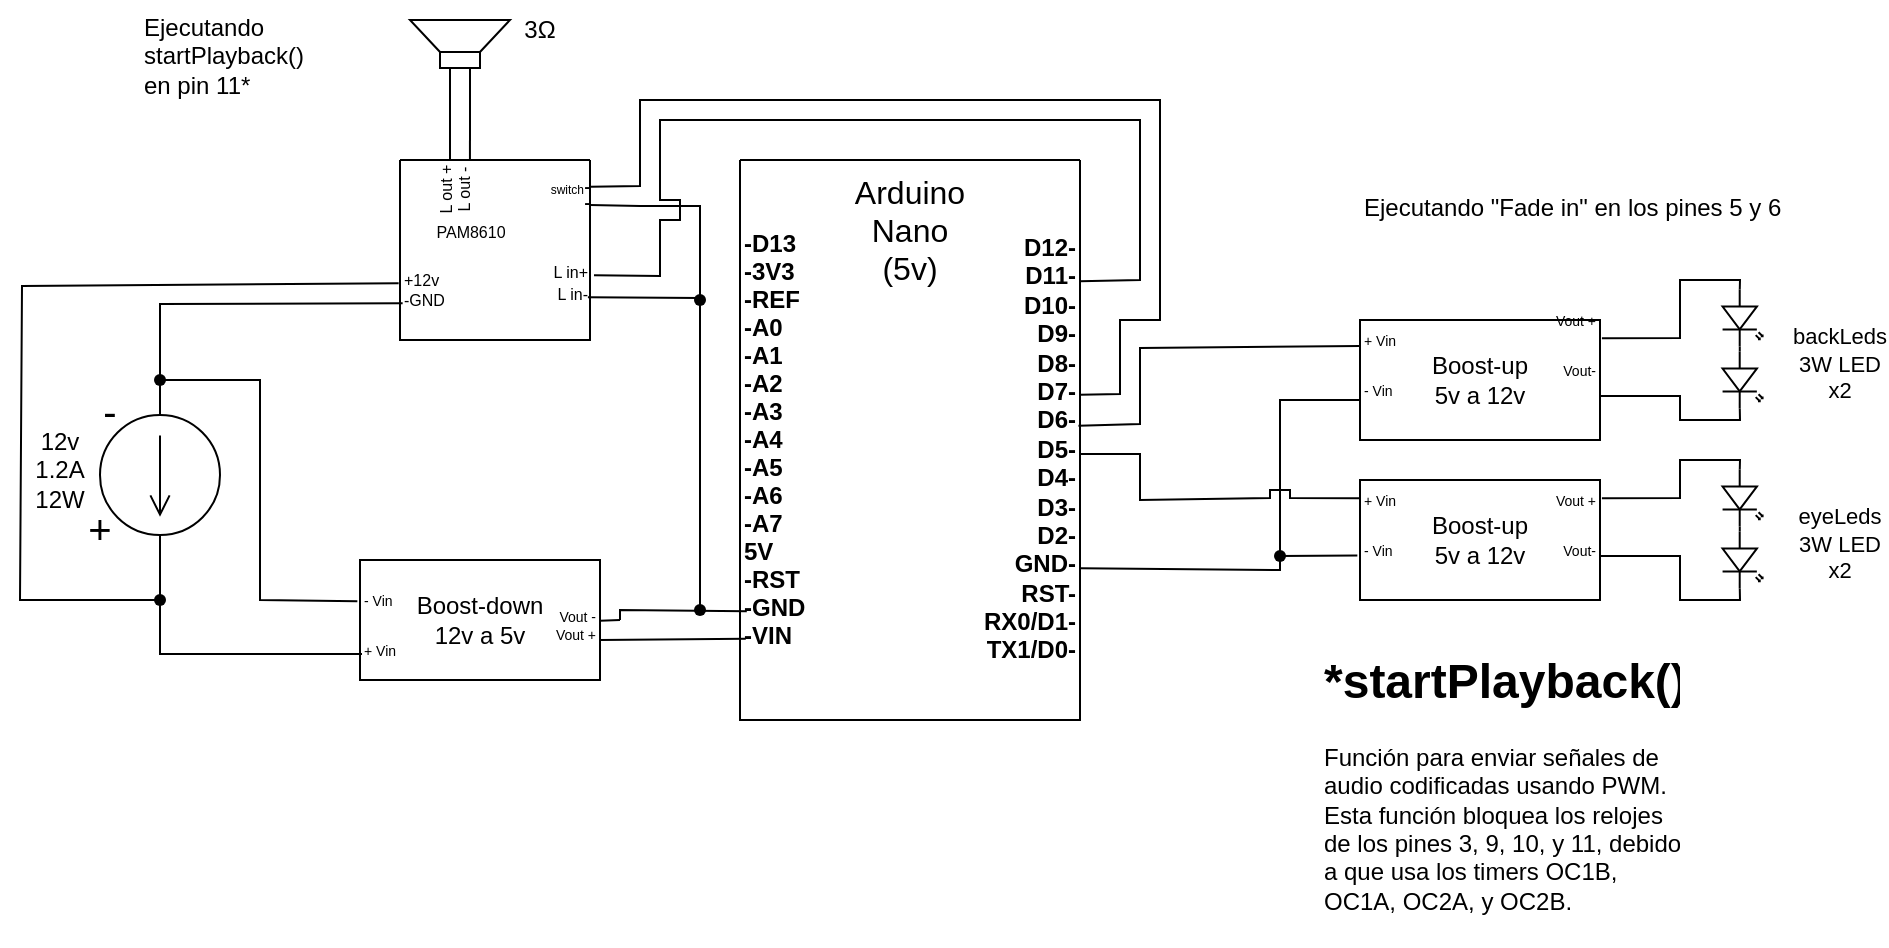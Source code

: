 <mxfile version="24.7.6">
  <diagram name="Page-1" id="7e0a89b8-554c-2b80-1dc8-d5c74ca68de4">
    <mxGraphModel dx="276" dy="149" grid="1" gridSize="10" guides="1" tooltips="1" connect="1" arrows="1" fold="1" page="1" pageScale="1" pageWidth="1100" pageHeight="850" background="none" math="0" shadow="0">
      <root>
        <mxCell id="0" />
        <mxCell id="1" parent="0" />
        <mxCell id="oNkfjemktj0R144j_IQj-2" value="" style="pointerEvents=1;verticalLabelPosition=bottom;shadow=0;dashed=0;align=center;html=1;verticalAlign=top;shape=mxgraph.electrical.signal_sources.source;aspect=fixed;points=[[0.5,0,0],[1,0.5,0],[0.5,1,0],[0,0.5,0]];elSignalType=dc2;rotation=0;" parent="1" vertex="1">
          <mxGeometry x="80" y="267.5" width="60" height="60" as="geometry" />
        </mxCell>
        <mxCell id="oNkfjemktj0R144j_IQj-3" value="12v&lt;div style=&quot;font-size: 12px;&quot;&gt;1.2A&lt;br style=&quot;font-size: 12px;&quot;&gt;&lt;/div&gt;&lt;div style=&quot;font-size: 12px;&quot;&gt;12W&lt;/div&gt;" style="text;html=1;align=center;verticalAlign=middle;whiteSpace=wrap;rounded=0;fontSize=12;" parent="1" vertex="1">
          <mxGeometry x="30" y="267.5" width="60" height="55" as="geometry" />
        </mxCell>
        <mxCell id="oNkfjemktj0R144j_IQj-7" value="&#xa;&#xa;-D13&#xa;-3V3&#xa;-REF&#xa;-A0&#xa;-A1&#xa;-A2&#xa;-A3&#xa;-A4&#xa;-A5&#xa;-A6&#xa;-A7&#xa;5V&#xa;-RST&#xa;-GND&#xa;-VIN&#xa;" style="swimlane;startSize=0;align=left;verticalAlign=top;" parent="1" vertex="1">
          <mxGeometry x="400" y="140" width="170" height="280" as="geometry" />
        </mxCell>
        <mxCell id="oNkfjemktj0R144j_IQj-9" value="&lt;div&gt;D12-&lt;/div&gt;&lt;div&gt;D11-&lt;/div&gt;&lt;div&gt;D10-&lt;/div&gt;&lt;div&gt;D9-&lt;/div&gt;&lt;div&gt;D8-&lt;/div&gt;&lt;div&gt;D7-&lt;/div&gt;&lt;div&gt;D6-&lt;/div&gt;&lt;div&gt;D5-&lt;/div&gt;&lt;div&gt;D4-&lt;/div&gt;&lt;div&gt;D3-&lt;/div&gt;&lt;div&gt;D2-&lt;/div&gt;&lt;div&gt;GND-&lt;/div&gt;&lt;div&gt;RST-&lt;/div&gt;&lt;div&gt;RX0/D1-&lt;/div&gt;&lt;div&gt;TX1/D0-&lt;/div&gt;&lt;div&gt;&lt;br&gt;&lt;/div&gt;" style="text;html=1;align=right;verticalAlign=top;whiteSpace=wrap;rounded=0;fontStyle=1" parent="oNkfjemktj0R144j_IQj-7" vertex="1">
          <mxGeometry x="110" y="30" width="60" height="170" as="geometry" />
        </mxCell>
        <mxCell id="oNkfjemktj0R144j_IQj-11" value="&lt;div&gt;Arduino Nano&lt;/div&gt;&lt;div&gt;(5v)&lt;/div&gt;" style="text;html=1;align=center;verticalAlign=middle;whiteSpace=wrap;rounded=0;fontSize=16;" parent="oNkfjemktj0R144j_IQj-7" vertex="1">
          <mxGeometry x="55" y="20" width="60" height="30" as="geometry" />
        </mxCell>
        <mxCell id="oNkfjemktj0R144j_IQj-12" value="" style="endArrow=none;html=1;rounded=0;entryX=0.5;entryY=1;entryDx=0;entryDy=0;entryPerimeter=0;" parent="1" source="e_Ju6X9RB5ed9B5Gke0L-20" target="oNkfjemktj0R144j_IQj-2" edge="1">
          <mxGeometry width="50" height="50" relative="1" as="geometry">
            <mxPoint x="110" y="387" as="sourcePoint" />
            <mxPoint x="123" y="246.5" as="targetPoint" />
            <Array as="points" />
          </mxGeometry>
        </mxCell>
        <mxCell id="oNkfjemktj0R144j_IQj-17" value="" style="endArrow=none;html=1;rounded=0;entryX=0.5;entryY=0;entryDx=0;entryDy=0;entryPerimeter=0;exitDx=0;exitDy=0;exitPerimeter=0;" parent="1" target="oNkfjemktj0R144j_IQj-2" edge="1" source="e_Ju6X9RB5ed9B5Gke0L-17">
          <mxGeometry width="50" height="50" relative="1" as="geometry">
            <mxPoint x="180" y="350" as="sourcePoint" />
            <mxPoint x="95" y="237.5" as="targetPoint" />
            <Array as="points">
              <mxPoint x="110" y="250" />
            </Array>
          </mxGeometry>
        </mxCell>
        <mxCell id="oNkfjemktj0R144j_IQj-18" value="+" style="text;html=1;align=center;verticalAlign=middle;whiteSpace=wrap;rounded=0;fontSize=20;" parent="1" vertex="1">
          <mxGeometry x="70" y="319" width="20" height="10" as="geometry" />
        </mxCell>
        <mxCell id="oNkfjemktj0R144j_IQj-19" value="&lt;div style=&quot;font-size: 20px;&quot;&gt;-&lt;/div&gt;" style="text;html=1;align=center;verticalAlign=middle;whiteSpace=wrap;rounded=0;fontSize=20;" parent="1" vertex="1">
          <mxGeometry x="80" y="255" width="10" height="20" as="geometry" />
        </mxCell>
        <mxCell id="oNkfjemktj0R144j_IQj-21" value="" style="endArrow=none;html=1;rounded=0;entryX=-0.001;entryY=0.152;entryDx=0;entryDy=0;entryPerimeter=0;exitX=0.996;exitY=0.688;exitDx=0;exitDy=0;exitPerimeter=0;" parent="1" source="oNkfjemktj0R144j_IQj-9" target="oNkfjemktj0R144j_IQj-22" edge="1">
          <mxGeometry width="50" height="50" relative="1" as="geometry">
            <mxPoint x="571" y="184" as="sourcePoint" />
            <mxPoint x="660" y="150" as="targetPoint" />
            <Array as="points">
              <mxPoint x="600" y="287" />
              <mxPoint x="600" y="310" />
              <mxPoint x="665" y="309" />
              <mxPoint x="665" y="305" />
              <mxPoint x="675" y="305" />
              <mxPoint x="675" y="309" />
            </Array>
          </mxGeometry>
        </mxCell>
        <mxCell id="oNkfjemktj0R144j_IQj-22" value="&lt;div&gt;Boost-up&lt;/div&gt;&lt;div&gt;5v a 12v&lt;br&gt;&lt;/div&gt;" style="rounded=0;whiteSpace=wrap;html=1;" parent="1" vertex="1">
          <mxGeometry x="710" y="300" width="120" height="60" as="geometry" />
        </mxCell>
        <mxCell id="oNkfjemktj0R144j_IQj-23" value="" style="endArrow=none;html=1;rounded=0;entryX=-0.011;entryY=0.629;entryDx=0;entryDy=0;entryPerimeter=0;exitX=1.002;exitY=0.729;exitDx=0;exitDy=0;exitPerimeter=0;" parent="1" source="oNkfjemktj0R144j_IQj-7" target="oNkfjemktj0R144j_IQj-22" edge="1">
          <mxGeometry width="50" height="50" relative="1" as="geometry">
            <mxPoint x="570" y="300" as="sourcePoint" />
            <mxPoint x="620" y="190" as="targetPoint" />
            <Array as="points">
              <mxPoint x="670" y="345" />
              <mxPoint x="670" y="338" />
            </Array>
          </mxGeometry>
        </mxCell>
        <mxCell id="oNkfjemktj0R144j_IQj-24" value="&lt;div&gt;Vout +&lt;/div&gt;&lt;div&gt;&lt;br&gt;&lt;/div&gt;&lt;div&gt;&lt;br&gt;&lt;/div&gt;&lt;div&gt;Vout-&lt;br&gt;&lt;/div&gt;" style="text;html=1;align=right;verticalAlign=top;whiteSpace=wrap;rounded=0;fontSize=7;" parent="1" vertex="1">
          <mxGeometry x="800" y="300" width="30" height="30" as="geometry" />
        </mxCell>
        <mxCell id="oNkfjemktj0R144j_IQj-25" value="&lt;div&gt;&lt;font style=&quot;font-size: 7px;&quot;&gt;+ Vin&lt;/font&gt;&lt;/div&gt;&lt;div&gt;&lt;font style=&quot;font-size: 7px;&quot;&gt;&lt;br&gt;&lt;/font&gt;&lt;/div&gt;&lt;div&gt;&lt;font style=&quot;font-size: 7px;&quot;&gt;&lt;br&gt;&lt;/font&gt;&lt;/div&gt;&lt;div&gt;&lt;font style=&quot;font-size: 7px;&quot;&gt;- Vin&lt;br&gt;&lt;/font&gt;&lt;/div&gt;" style="text;html=1;align=left;verticalAlign=top;whiteSpace=wrap;rounded=0;fontSize=7;" parent="1" vertex="1">
          <mxGeometry x="710" y="300" width="30" height="30" as="geometry" />
        </mxCell>
        <mxCell id="oNkfjemktj0R144j_IQj-27" value="" style="endArrow=none;html=1;rounded=0;entryX=1.008;entryY=0.152;entryDx=0;entryDy=0;entryPerimeter=0;exitX=0;exitY=0.57;exitDx=0;exitDy=0;exitPerimeter=0;" parent="1" source="oNkfjemktj0R144j_IQj-29" target="oNkfjemktj0R144j_IQj-22" edge="1">
          <mxGeometry width="50" height="50" relative="1" as="geometry">
            <mxPoint x="920" y="290" as="sourcePoint" />
            <mxPoint x="800" y="420" as="targetPoint" />
            <Array as="points">
              <mxPoint x="900" y="290" />
              <mxPoint x="870" y="290" />
              <mxPoint x="870" y="309" />
            </Array>
          </mxGeometry>
        </mxCell>
        <mxCell id="oNkfjemktj0R144j_IQj-29" value="" style="verticalLabelPosition=bottom;shadow=0;dashed=0;align=center;html=1;verticalAlign=top;shape=mxgraph.electrical.opto_electronics.led_2;pointerEvents=1;rotation=90;" parent="1" vertex="1">
          <mxGeometry x="887" y="299" width="28.57" height="20" as="geometry" />
        </mxCell>
        <mxCell id="oNkfjemktj0R144j_IQj-31" value="" style="verticalLabelPosition=bottom;shadow=0;dashed=0;align=center;html=1;verticalAlign=top;shape=mxgraph.electrical.opto_electronics.led_2;pointerEvents=1;rotation=90;" parent="1" vertex="1">
          <mxGeometry x="887" y="330" width="28.57" height="20" as="geometry" />
        </mxCell>
        <mxCell id="oNkfjemktj0R144j_IQj-34" value="&lt;div&gt;&lt;br&gt;&lt;/div&gt;&lt;div&gt;eyeLeds&lt;/div&gt;&lt;div&gt;3W LED x2&lt;/div&gt;" style="text;html=1;align=center;verticalAlign=middle;whiteSpace=wrap;rounded=0;fontSize=11;" parent="1" vertex="1">
          <mxGeometry x="930.0" y="310" width="40" height="30" as="geometry" />
        </mxCell>
        <mxCell id="oNkfjemktj0R144j_IQj-35" value="Ejecutando &quot;Fade in&quot; en los pines 5 y 6" style="text;html=1;whiteSpace=wrap;overflow=hidden;rounded=0;" parent="1" vertex="1">
          <mxGeometry x="710" y="150" width="260" height="30" as="geometry" />
        </mxCell>
        <mxCell id="oNkfjemktj0R144j_IQj-39" value="" style="pointerEvents=1;verticalLabelPosition=bottom;shadow=0;dashed=0;align=center;html=1;verticalAlign=top;shape=mxgraph.electrical.electro-mechanical.loudspeaker;rotation=-90;" parent="1" vertex="1">
          <mxGeometry x="240" y="65" width="40" height="50" as="geometry" />
        </mxCell>
        <mxCell id="oNkfjemktj0R144j_IQj-41" value="3Ω" style="text;html=1;align=center;verticalAlign=middle;whiteSpace=wrap;rounded=0;" parent="1" vertex="1">
          <mxGeometry x="270" y="60" width="60" height="30" as="geometry" />
        </mxCell>
        <mxCell id="oNkfjemktj0R144j_IQj-42" value="Ejecutando startPlayback() en pin 11*" style="text;html=1;whiteSpace=wrap;overflow=hidden;rounded=0;" parent="1" vertex="1">
          <mxGeometry x="100" y="60" width="90" height="60" as="geometry" />
        </mxCell>
        <mxCell id="oNkfjemktj0R144j_IQj-43" value="&lt;h1 style=&quot;margin-top: 0px;&quot;&gt;*startPlayback()&lt;br&gt;&lt;/h1&gt;&lt;p&gt;Función para enviar señales de audio codificadas usando PWM.&lt;br&gt;Esta función bloquea los relojes de los pines 3, 9, 10, y 11, debido a que usa los timers OC1B, OC1A, OC2A, y OC2B.&lt;/p&gt;" style="text;html=1;whiteSpace=wrap;overflow=hidden;rounded=0;" parent="1" vertex="1">
          <mxGeometry x="690" y="380" width="180" height="150" as="geometry" />
        </mxCell>
        <mxCell id="eKHMUdfdLuhqoT7u5Fwu-1" value="" style="endArrow=none;html=1;rounded=0;exitX=1;exitY=0.634;exitDx=0;exitDy=0;exitPerimeter=0;entryX=1;entryY=0.57;entryDx=0;entryDy=0;entryPerimeter=0;" parent="1" source="oNkfjemktj0R144j_IQj-22" target="oNkfjemktj0R144j_IQj-31" edge="1">
          <mxGeometry width="50" height="50" relative="1" as="geometry">
            <mxPoint x="850" y="350" as="sourcePoint" />
            <mxPoint x="941" y="338" as="targetPoint" />
            <Array as="points">
              <mxPoint x="870" y="338" />
              <mxPoint x="870" y="360" />
              <mxPoint x="900" y="360" />
            </Array>
          </mxGeometry>
        </mxCell>
        <mxCell id="eKHMUdfdLuhqoT7u5Fwu-3" value="" style="endArrow=none;html=1;rounded=0;entryX=0;entryY=0.57;entryDx=0;entryDy=0;entryPerimeter=0;exitX=1;exitY=0.57;exitDx=0;exitDy=0;exitPerimeter=0;" parent="1" source="oNkfjemktj0R144j_IQj-29" target="oNkfjemktj0R144j_IQj-31" edge="1">
          <mxGeometry width="50" height="50" relative="1" as="geometry">
            <mxPoint x="830" y="300" as="sourcePoint" />
            <mxPoint x="880" y="250" as="targetPoint" />
          </mxGeometry>
        </mxCell>
        <mxCell id="eKHMUdfdLuhqoT7u5Fwu-4" value="&lt;div&gt;Boost-up&lt;/div&gt;&lt;div&gt;5v a 12v&lt;br&gt;&lt;/div&gt;" style="rounded=0;whiteSpace=wrap;html=1;" parent="1" vertex="1">
          <mxGeometry x="710" y="220" width="120" height="60" as="geometry" />
        </mxCell>
        <mxCell id="eKHMUdfdLuhqoT7u5Fwu-5" value="&lt;div&gt;Vout +&lt;/div&gt;&lt;div&gt;&lt;br&gt;&lt;/div&gt;&lt;div&gt;&lt;br&gt;&lt;/div&gt;&lt;div&gt;Vout-&lt;br&gt;&lt;/div&gt;" style="text;html=1;align=right;verticalAlign=top;whiteSpace=wrap;rounded=0;fontSize=7;" parent="1" vertex="1">
          <mxGeometry x="800" y="210" width="30" height="30" as="geometry" />
        </mxCell>
        <mxCell id="eKHMUdfdLuhqoT7u5Fwu-6" value="&lt;div&gt;&lt;font style=&quot;font-size: 7px;&quot;&gt;+ Vin&lt;/font&gt;&lt;/div&gt;&lt;div&gt;&lt;font style=&quot;font-size: 7px;&quot;&gt;&lt;br&gt;&lt;/font&gt;&lt;/div&gt;&lt;div&gt;&lt;font style=&quot;font-size: 7px;&quot;&gt;&lt;br&gt;&lt;/font&gt;&lt;/div&gt;&lt;div&gt;&lt;font style=&quot;font-size: 7px;&quot;&gt;- Vin&lt;br&gt;&lt;/font&gt;&lt;/div&gt;" style="text;html=1;align=left;verticalAlign=top;whiteSpace=wrap;rounded=0;fontSize=7;" parent="1" vertex="1">
          <mxGeometry x="710" y="220" width="30" height="30" as="geometry" />
        </mxCell>
        <mxCell id="eKHMUdfdLuhqoT7u5Fwu-7" value="" style="endArrow=none;html=1;rounded=0;entryX=1.008;entryY=0.152;entryDx=0;entryDy=0;entryPerimeter=0;exitX=0;exitY=0.57;exitDx=0;exitDy=0;exitPerimeter=0;" parent="1" source="eKHMUdfdLuhqoT7u5Fwu-8" target="eKHMUdfdLuhqoT7u5Fwu-4" edge="1">
          <mxGeometry width="50" height="50" relative="1" as="geometry">
            <mxPoint x="920" y="200" as="sourcePoint" />
            <mxPoint x="800" y="330" as="targetPoint" />
            <Array as="points">
              <mxPoint x="900" y="200" />
              <mxPoint x="870" y="200" />
              <mxPoint x="870" y="229" />
            </Array>
          </mxGeometry>
        </mxCell>
        <mxCell id="eKHMUdfdLuhqoT7u5Fwu-8" value="" style="verticalLabelPosition=bottom;shadow=0;dashed=0;align=center;html=1;verticalAlign=top;shape=mxgraph.electrical.opto_electronics.led_2;pointerEvents=1;rotation=90;" parent="1" vertex="1">
          <mxGeometry x="887" y="209" width="28.57" height="20" as="geometry" />
        </mxCell>
        <mxCell id="eKHMUdfdLuhqoT7u5Fwu-9" value="" style="verticalLabelPosition=bottom;shadow=0;dashed=0;align=center;html=1;verticalAlign=top;shape=mxgraph.electrical.opto_electronics.led_2;pointerEvents=1;rotation=90;" parent="1" vertex="1">
          <mxGeometry x="887" y="240" width="28.57" height="20" as="geometry" />
        </mxCell>
        <mxCell id="eKHMUdfdLuhqoT7u5Fwu-10" value="&lt;div&gt;&lt;br&gt;&lt;/div&gt;&lt;div&gt;backLeds&lt;/div&gt;&lt;div&gt;3W LED x2&lt;/div&gt;" style="text;html=1;align=center;verticalAlign=middle;whiteSpace=wrap;rounded=0;fontSize=11;" parent="1" vertex="1">
          <mxGeometry x="930.0" y="220" width="40" height="30" as="geometry" />
        </mxCell>
        <mxCell id="eKHMUdfdLuhqoT7u5Fwu-11" value="" style="endArrow=none;html=1;rounded=0;exitX=1;exitY=0.634;exitDx=0;exitDy=0;exitPerimeter=0;entryX=1;entryY=0.57;entryDx=0;entryDy=0;entryPerimeter=0;" parent="1" source="eKHMUdfdLuhqoT7u5Fwu-4" target="eKHMUdfdLuhqoT7u5Fwu-9" edge="1">
          <mxGeometry width="50" height="50" relative="1" as="geometry">
            <mxPoint x="850" y="260" as="sourcePoint" />
            <mxPoint x="941" y="248" as="targetPoint" />
            <Array as="points">
              <mxPoint x="870" y="258" />
              <mxPoint x="870" y="270" />
              <mxPoint x="900" y="270" />
            </Array>
          </mxGeometry>
        </mxCell>
        <mxCell id="eKHMUdfdLuhqoT7u5Fwu-12" value="" style="endArrow=none;html=1;rounded=0;entryX=0;entryY=0.57;entryDx=0;entryDy=0;entryPerimeter=0;exitX=1;exitY=0.57;exitDx=0;exitDy=0;exitPerimeter=0;" parent="1" source="eKHMUdfdLuhqoT7u5Fwu-8" target="eKHMUdfdLuhqoT7u5Fwu-9" edge="1">
          <mxGeometry width="50" height="50" relative="1" as="geometry">
            <mxPoint x="830" y="210" as="sourcePoint" />
            <mxPoint x="880" y="160" as="targetPoint" />
          </mxGeometry>
        </mxCell>
        <mxCell id="eKHMUdfdLuhqoT7u5Fwu-13" value="" style="endArrow=none;html=1;rounded=0;entryX=-0.017;entryY=0.633;entryDx=0;entryDy=0;entryPerimeter=0;" parent="1" edge="1">
          <mxGeometry width="50" height="50" relative="1" as="geometry">
            <mxPoint x="670" y="340" as="sourcePoint" />
            <mxPoint x="710.0" y="260.0" as="targetPoint" />
            <Array as="points">
              <mxPoint x="670" y="260" />
            </Array>
          </mxGeometry>
        </mxCell>
        <mxCell id="eKHMUdfdLuhqoT7u5Fwu-14" value="" style="endArrow=none;html=1;rounded=0;exitX=0.987;exitY=0.605;exitDx=0;exitDy=0;exitPerimeter=0;" parent="1" source="oNkfjemktj0R144j_IQj-9" edge="1">
          <mxGeometry width="50" height="50" relative="1" as="geometry">
            <mxPoint x="650" y="270" as="sourcePoint" />
            <mxPoint x="710" y="233" as="targetPoint" />
            <Array as="points">
              <mxPoint x="600" y="272" />
              <mxPoint x="600" y="234" />
            </Array>
          </mxGeometry>
        </mxCell>
        <mxCell id="eKHMUdfdLuhqoT7u5Fwu-15" value="" style="shape=waypoint;sketch=0;fillStyle=solid;size=6;pointerEvents=1;points=[];fillColor=none;resizable=0;rotatable=0;perimeter=centerPerimeter;snapToPoint=1;" parent="1" vertex="1">
          <mxGeometry x="660" y="328" width="20" height="20" as="geometry" />
        </mxCell>
        <mxCell id="e_Ju6X9RB5ed9B5Gke0L-2" value="&lt;div&gt;Boost-down&lt;/div&gt;&lt;div&gt;12v a 5v&lt;br&gt;&lt;/div&gt;" style="rounded=0;whiteSpace=wrap;html=1;" vertex="1" parent="1">
          <mxGeometry x="210" y="340" width="120" height="60" as="geometry" />
        </mxCell>
        <mxCell id="e_Ju6X9RB5ed9B5Gke0L-3" value="&lt;div&gt;&lt;br&gt;&lt;/div&gt;&lt;div&gt;Vout -&lt;/div&gt;&lt;div&gt;Vout +&lt;br&gt;&lt;/div&gt;" style="text;html=1;align=right;verticalAlign=top;whiteSpace=wrap;rounded=0;fontSize=7;" vertex="1" parent="1">
          <mxGeometry x="300" y="350" width="30" height="30" as="geometry" />
        </mxCell>
        <mxCell id="e_Ju6X9RB5ed9B5Gke0L-4" value="&lt;font style=&quot;font-size: 7px;&quot;&gt;- Vin&lt;/font&gt;&lt;div&gt;&lt;font style=&quot;font-size: 7px;&quot;&gt;&lt;br&gt;&lt;/font&gt;&lt;/div&gt;&lt;div&gt;&lt;font style=&quot;font-size: 7px;&quot;&gt;&lt;br&gt;&lt;/font&gt;&lt;/div&gt;&lt;div&gt;&lt;font style=&quot;font-size: 7px;&quot;&gt;+ Vin&lt;br&gt;&lt;/font&gt;&lt;/div&gt;" style="text;html=1;align=left;verticalAlign=top;whiteSpace=wrap;rounded=0;fontSize=7;" vertex="1" parent="1">
          <mxGeometry x="210" y="350" width="30" height="30" as="geometry" />
        </mxCell>
        <mxCell id="e_Ju6X9RB5ed9B5Gke0L-5" value="" style="endArrow=none;html=1;rounded=0;exitX=1;exitY=1;exitDx=0;exitDy=0;entryX=0.017;entryY=0.855;entryDx=0;entryDy=0;entryPerimeter=0;" edge="1" parent="1" source="e_Ju6X9RB5ed9B5Gke0L-3" target="oNkfjemktj0R144j_IQj-7">
          <mxGeometry width="50" height="50" relative="1" as="geometry">
            <mxPoint x="280" y="380" as="sourcePoint" />
            <mxPoint x="330" y="330" as="targetPoint" />
          </mxGeometry>
        </mxCell>
        <mxCell id="e_Ju6X9RB5ed9B5Gke0L-6" value="" style="endArrow=none;html=1;rounded=0;entryX=0.02;entryY=0.806;entryDx=0;entryDy=0;entryPerimeter=0;" edge="1" parent="1" target="oNkfjemktj0R144j_IQj-7">
          <mxGeometry width="50" height="50" relative="1" as="geometry">
            <mxPoint x="340" y="370" as="sourcePoint" />
            <mxPoint x="360" y="350" as="targetPoint" />
            <Array as="points">
              <mxPoint x="340" y="370" />
              <mxPoint x="340" y="365" />
            </Array>
          </mxGeometry>
        </mxCell>
        <mxCell id="e_Ju6X9RB5ed9B5Gke0L-7" value="" style="swimlane;startSize=0;" vertex="1" parent="1">
          <mxGeometry x="230" y="140" width="95" height="90" as="geometry">
            <mxRectangle x="230" y="140" width="50" height="40" as="alternateBounds" />
          </mxGeometry>
        </mxCell>
        <mxCell id="e_Ju6X9RB5ed9B5Gke0L-8" value="&lt;font style=&quot;font-size: 8px;&quot;&gt;PAM8610&lt;/font&gt;" style="text;html=1;align=center;verticalAlign=middle;resizable=0;points=[];autosize=1;strokeColor=none;fillColor=none;" vertex="1" parent="e_Ju6X9RB5ed9B5Gke0L-7">
          <mxGeometry x="5" y="20" width="60" height="30" as="geometry" />
        </mxCell>
        <mxCell id="e_Ju6X9RB5ed9B5Gke0L-9" value="&lt;div style=&quot;font-size: 8px;&quot; align=&quot;left&quot;&gt;&lt;font style=&quot;font-size: 8px;&quot;&gt;+12v&lt;/font&gt;&lt;/div&gt;&lt;div style=&quot;font-size: 8px;&quot; align=&quot;left&quot;&gt;&lt;font style=&quot;font-size: 8px;&quot;&gt;-GND&lt;br&gt;&lt;/font&gt;&lt;/div&gt;" style="text;html=1;align=left;verticalAlign=middle;resizable=0;points=[];autosize=1;strokeColor=none;fillColor=none;" vertex="1" parent="e_Ju6X9RB5ed9B5Gke0L-7">
          <mxGeometry y="50" width="40" height="30" as="geometry" />
        </mxCell>
        <mxCell id="e_Ju6X9RB5ed9B5Gke0L-10" value="&lt;div&gt;&lt;font style=&quot;font-size: 6px;&quot;&gt;switch&lt;/font&gt;-&lt;/div&gt;&lt;div style=&quot;line-height: 20%;&quot;&gt;-&lt;br&gt;&lt;/div&gt;" style="text;html=1;align=right;verticalAlign=middle;resizable=0;points=[];autosize=1;strokeColor=none;fillColor=none;spacing=0;" vertex="1" parent="e_Ju6X9RB5ed9B5Gke0L-7">
          <mxGeometry x="55" width="40" height="30" as="geometry" />
        </mxCell>
        <mxCell id="e_Ju6X9RB5ed9B5Gke0L-11" value="&lt;p style=&quot;line-height: 80%;&quot;&gt;&lt;/p&gt;&lt;div align=&quot;right&quot;&gt;&lt;font style=&quot;font-size: 8px;&quot;&gt;L in+&lt;br&gt;&lt;/font&gt;&lt;/div&gt;&lt;div style=&quot;line-height: 80%;&quot; align=&quot;right&quot;&gt;&lt;font style=&quot;font-size: 8px;&quot;&gt;L in-&lt;br&gt;&lt;/font&gt;&lt;/div&gt;&lt;p&gt;&lt;/p&gt;" style="text;html=1;align=right;verticalAlign=middle;resizable=0;points=[];autosize=1;strokeColor=none;fillColor=none;spacing=2;" vertex="1" parent="e_Ju6X9RB5ed9B5Gke0L-7">
          <mxGeometry x="55" y="30" width="40" height="60" as="geometry" />
        </mxCell>
        <mxCell id="e_Ju6X9RB5ed9B5Gke0L-15" value="" style="endArrow=none;html=1;rounded=0;entryX=0;entryY=0.4;entryDx=0;entryDy=0;entryPerimeter=0;exitX=0.8;exitY=0.417;exitDx=0;exitDy=0;exitPerimeter=0;" edge="1" parent="1" source="e_Ju6X9RB5ed9B5Gke0L-13" target="oNkfjemktj0R144j_IQj-39">
          <mxGeometry width="50" height="50" relative="1" as="geometry">
            <mxPoint x="230" y="220" as="sourcePoint" />
            <mxPoint x="280" y="170" as="targetPoint" />
          </mxGeometry>
        </mxCell>
        <mxCell id="e_Ju6X9RB5ed9B5Gke0L-16" value="" style="endArrow=none;html=1;rounded=0;entryX=0;entryY=0.6;entryDx=0;entryDy=0;entryPerimeter=0;exitX=0.8;exitY=0.583;exitDx=0;exitDy=0;exitPerimeter=0;" edge="1" parent="1" source="e_Ju6X9RB5ed9B5Gke0L-13" target="oNkfjemktj0R144j_IQj-39">
          <mxGeometry width="50" height="50" relative="1" as="geometry">
            <mxPoint x="269.83" y="140" as="sourcePoint" />
            <mxPoint x="269.83" y="110" as="targetPoint" />
          </mxGeometry>
        </mxCell>
        <mxCell id="e_Ju6X9RB5ed9B5Gke0L-13" value="&lt;p style=&quot;line-height: 160%;&quot;&gt;&lt;/p&gt;&lt;div style=&quot;font-size: 8px; line-height: 80%;&quot;&gt;&lt;font style=&quot;font-size: 8px;&quot;&gt;L out +&lt;/font&gt;&lt;/div&gt;&lt;div style=&quot;font-size: 8px; line-height: 160%;&quot;&gt;&lt;font style=&quot;font-size: 8px;&quot;&gt;L out -&lt;br&gt;&lt;/font&gt;&lt;/div&gt;&lt;p&gt;&lt;/p&gt;" style="text;html=1;align=center;verticalAlign=middle;resizable=0;points=[];autosize=1;strokeColor=none;fillColor=none;rotation=-90;" vertex="1" parent="1">
          <mxGeometry x="235" y="125" width="50" height="60" as="geometry" />
        </mxCell>
        <mxCell id="e_Ju6X9RB5ed9B5Gke0L-18" value="" style="endArrow=none;html=1;rounded=0;entryDx=0;entryDy=0;entryPerimeter=0;exitX=-0.044;exitY=0.356;exitDx=0;exitDy=0;exitPerimeter=0;" edge="1" parent="1" source="e_Ju6X9RB5ed9B5Gke0L-4" target="e_Ju6X9RB5ed9B5Gke0L-17">
          <mxGeometry width="50" height="50" relative="1" as="geometry">
            <mxPoint x="209" y="361" as="sourcePoint" />
            <mxPoint x="110" y="268" as="targetPoint" />
            <Array as="points">
              <mxPoint x="160" y="360" />
              <mxPoint x="160" y="250" />
            </Array>
          </mxGeometry>
        </mxCell>
        <mxCell id="e_Ju6X9RB5ed9B5Gke0L-17" value="" style="shape=waypoint;sketch=0;fillStyle=solid;size=6;pointerEvents=1;points=[];fillColor=none;resizable=0;rotatable=0;perimeter=centerPerimeter;snapToPoint=1;" vertex="1" parent="1">
          <mxGeometry x="100" y="240" width="20" height="20" as="geometry" />
        </mxCell>
        <mxCell id="e_Ju6X9RB5ed9B5Gke0L-19" value="" style="endArrow=none;html=1;rounded=0;exitX=0.6;exitY=0.583;exitDx=0;exitDy=0;exitPerimeter=0;entryX=0.033;entryY=0.722;entryDx=0;entryDy=0;entryPerimeter=0;" edge="1" parent="1" source="e_Ju6X9RB5ed9B5Gke0L-17" target="e_Ju6X9RB5ed9B5Gke0L-9">
          <mxGeometry width="50" height="50" relative="1" as="geometry">
            <mxPoint x="190" y="270" as="sourcePoint" />
            <mxPoint x="240" y="220" as="targetPoint" />
            <Array as="points">
              <mxPoint x="110" y="212" />
            </Array>
          </mxGeometry>
        </mxCell>
        <mxCell id="e_Ju6X9RB5ed9B5Gke0L-21" value="" style="endArrow=none;html=1;rounded=0;entryDx=0;entryDy=0;entryPerimeter=0;" edge="1" parent="1" target="e_Ju6X9RB5ed9B5Gke0L-20">
          <mxGeometry width="50" height="50" relative="1" as="geometry">
            <mxPoint x="110" y="387" as="sourcePoint" />
            <mxPoint x="110" y="328" as="targetPoint" />
            <Array as="points">
              <mxPoint x="211" y="387" />
              <mxPoint x="110" y="387" />
            </Array>
          </mxGeometry>
        </mxCell>
        <mxCell id="e_Ju6X9RB5ed9B5Gke0L-20" value="" style="shape=waypoint;sketch=0;fillStyle=solid;size=6;pointerEvents=1;points=[];fillColor=none;resizable=0;rotatable=0;perimeter=centerPerimeter;snapToPoint=1;" vertex="1" parent="1">
          <mxGeometry x="100" y="350" width="20" height="20" as="geometry" />
        </mxCell>
        <mxCell id="e_Ju6X9RB5ed9B5Gke0L-22" value="" style="endArrow=none;html=1;rounded=0;exitX=0.5;exitY=0.383;exitDx=0;exitDy=0;exitPerimeter=0;entryX=-0.007;entryY=0.685;entryDx=0;entryDy=0;entryPerimeter=0;" edge="1" parent="1" source="e_Ju6X9RB5ed9B5Gke0L-20" target="e_Ju6X9RB5ed9B5Gke0L-7">
          <mxGeometry width="50" height="50" relative="1" as="geometry">
            <mxPoint x="190" y="330" as="sourcePoint" />
            <mxPoint x="240" y="280" as="targetPoint" />
            <Array as="points">
              <mxPoint x="40" y="360" />
              <mxPoint x="41" y="203" />
            </Array>
          </mxGeometry>
        </mxCell>
        <mxCell id="e_Ju6X9RB5ed9B5Gke0L-23" value="" style="endArrow=none;html=1;rounded=0;exitX=1.05;exitY=0.461;exitDx=0;exitDy=0;exitPerimeter=0;entryX=0.998;entryY=0.18;entryDx=0;entryDy=0;entryPerimeter=0;" edge="1" parent="1" source="e_Ju6X9RB5ed9B5Gke0L-11" target="oNkfjemktj0R144j_IQj-9">
          <mxGeometry width="50" height="50" relative="1" as="geometry">
            <mxPoint x="370" y="260" as="sourcePoint" />
            <mxPoint x="420" y="210" as="targetPoint" />
            <Array as="points">
              <mxPoint x="360" y="198" />
              <mxPoint x="360" y="170" />
              <mxPoint x="370" y="170" />
              <mxPoint x="370" y="160" />
              <mxPoint x="360" y="160" />
              <mxPoint x="360" y="120" />
              <mxPoint x="600" y="120" />
              <mxPoint x="600" y="200" />
            </Array>
          </mxGeometry>
        </mxCell>
        <mxCell id="e_Ju6X9RB5ed9B5Gke0L-26" value="" style="endArrow=none;html=1;rounded=0;exitX=1.001;exitY=0.679;exitDx=0;exitDy=0;exitPerimeter=0;" edge="1" parent="1" source="e_Ju6X9RB5ed9B5Gke0L-3">
          <mxGeometry width="50" height="50" relative="1" as="geometry">
            <mxPoint x="330" y="370" as="sourcePoint" />
            <mxPoint x="340" y="370" as="targetPoint" />
            <Array as="points" />
          </mxGeometry>
        </mxCell>
        <mxCell id="e_Ju6X9RB5ed9B5Gke0L-24" value="" style="shape=waypoint;sketch=0;fillStyle=solid;size=6;pointerEvents=1;points=[];fillColor=none;resizable=0;rotatable=0;perimeter=centerPerimeter;snapToPoint=1;" vertex="1" parent="1">
          <mxGeometry x="370" y="355" width="20" height="20" as="geometry" />
        </mxCell>
        <mxCell id="e_Ju6X9RB5ed9B5Gke0L-27" value="" style="endArrow=none;html=1;rounded=0;entryX=0.974;entryY=0.644;entryDx=0;entryDy=0;entryPerimeter=0;" edge="1" parent="1" source="e_Ju6X9RB5ed9B5Gke0L-24" target="e_Ju6X9RB5ed9B5Gke0L-11">
          <mxGeometry width="50" height="50" relative="1" as="geometry">
            <mxPoint x="360" y="320" as="sourcePoint" />
            <mxPoint x="410" y="270" as="targetPoint" />
            <Array as="points">
              <mxPoint x="380" y="209" />
            </Array>
          </mxGeometry>
        </mxCell>
        <mxCell id="e_Ju6X9RB5ed9B5Gke0L-28" value="" style="endArrow=none;html=1;rounded=0;exitX=1;exitY=0.25;exitDx=0;exitDy=0;" edge="1" parent="1" source="e_Ju6X9RB5ed9B5Gke0L-7">
          <mxGeometry width="50" height="50" relative="1" as="geometry">
            <mxPoint x="330" y="170" as="sourcePoint" />
            <mxPoint x="380" y="163" as="targetPoint" />
            <Array as="points">
              <mxPoint x="350" y="163" />
              <mxPoint x="380" y="163" />
              <mxPoint x="380" y="210" />
            </Array>
          </mxGeometry>
        </mxCell>
        <mxCell id="e_Ju6X9RB5ed9B5Gke0L-29" value="" style="shape=waypoint;sketch=0;fillStyle=solid;size=6;pointerEvents=1;points=[];fillColor=none;resizable=0;rotatable=0;perimeter=centerPerimeter;snapToPoint=1;" vertex="1" parent="1">
          <mxGeometry x="370" y="200" width="20" height="20" as="geometry" />
        </mxCell>
        <mxCell id="e_Ju6X9RB5ed9B5Gke0L-31" value="" style="endArrow=none;html=1;rounded=0;entryX=1.008;entryY=0.444;entryDx=0;entryDy=0;entryPerimeter=0;exitX=1;exitY=0.514;exitDx=0;exitDy=0;exitPerimeter=0;" edge="1" parent="1" source="oNkfjemktj0R144j_IQj-9" target="e_Ju6X9RB5ed9B5Gke0L-10">
          <mxGeometry width="50" height="50" relative="1" as="geometry">
            <mxPoint x="440" y="250" as="sourcePoint" />
            <mxPoint x="490" y="200" as="targetPoint" />
            <Array as="points">
              <mxPoint x="590" y="257" />
              <mxPoint x="590" y="220" />
              <mxPoint x="610" y="220" />
              <mxPoint x="610" y="110" />
              <mxPoint x="350" y="110" />
              <mxPoint x="350" y="153" />
            </Array>
          </mxGeometry>
        </mxCell>
      </root>
    </mxGraphModel>
  </diagram>
</mxfile>
